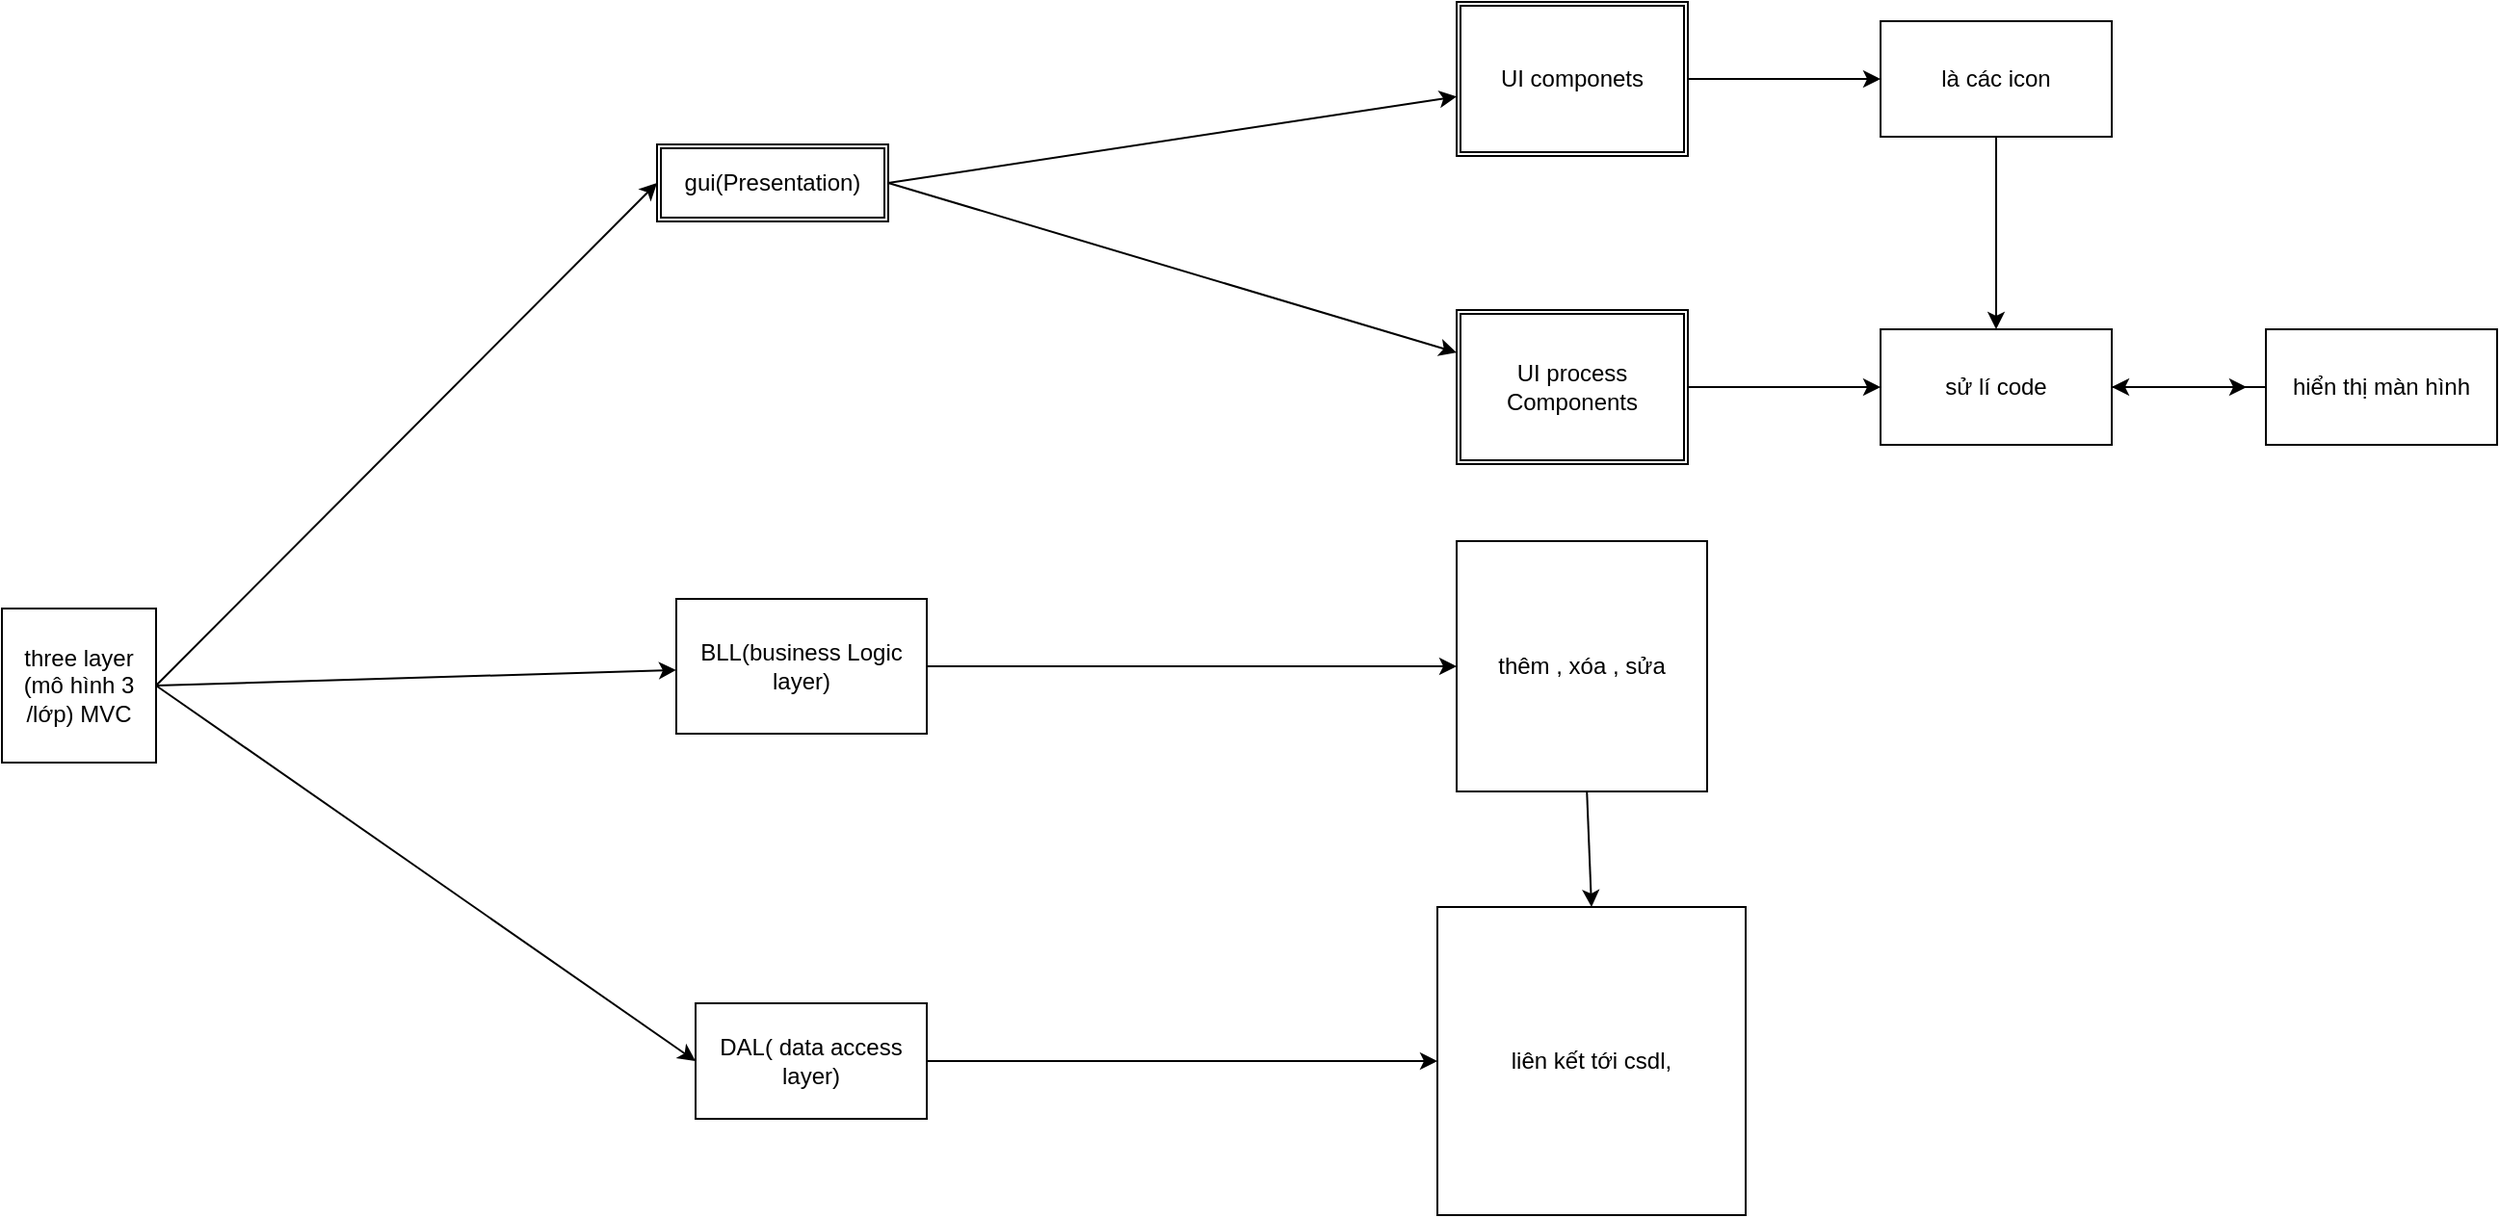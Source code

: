 <mxfile version="16.5.1" type="device" pages="2"><diagram id="skndnFkeCMxIPRSAcpww" name="Page-2"><mxGraphModel dx="1404" dy="356" grid="1" gridSize="10" guides="1" tooltips="1" connect="1" arrows="1" fold="1" page="1" pageScale="1" pageWidth="827" pageHeight="1169" math="0" shadow="0"><root><mxCell id="zzM4jtFLotUjgop-dIz5-0"/><mxCell id="zzM4jtFLotUjgop-dIz5-1" parent="zzM4jtFLotUjgop-dIz5-0"/><mxCell id="96ZDLZ-BP8oNwmTAl0d5-3" style="rounded=0;orthogonalLoop=1;jettySize=auto;html=1;exitX=1;exitY=0.5;exitDx=0;exitDy=0;" parent="zzM4jtFLotUjgop-dIz5-1" source="96ZDLZ-BP8oNwmTAl0d5-0" target="96ZDLZ-BP8oNwmTAl0d5-1" edge="1"><mxGeometry relative="1" as="geometry"/></mxCell><mxCell id="96ZDLZ-BP8oNwmTAl0d5-4" style="edgeStyle=none;rounded=0;orthogonalLoop=1;jettySize=auto;html=1;exitX=1;exitY=0.5;exitDx=0;exitDy=0;" parent="zzM4jtFLotUjgop-dIz5-1" source="96ZDLZ-BP8oNwmTAl0d5-0" target="96ZDLZ-BP8oNwmTAl0d5-2" edge="1"><mxGeometry relative="1" as="geometry"/></mxCell><mxCell id="96ZDLZ-BP8oNwmTAl0d5-0" value="gui(Presentation)" style="shape=ext;double=1;rounded=0;whiteSpace=wrap;html=1;" parent="zzM4jtFLotUjgop-dIz5-1" vertex="1"><mxGeometry x="-280" y="544" width="120" height="40" as="geometry"/></mxCell><mxCell id="96ZDLZ-BP8oNwmTAl0d5-6" style="edgeStyle=none;rounded=0;orthogonalLoop=1;jettySize=auto;html=1;" parent="zzM4jtFLotUjgop-dIz5-1" source="96ZDLZ-BP8oNwmTAl0d5-1" target="96ZDLZ-BP8oNwmTAl0d5-5" edge="1"><mxGeometry relative="1" as="geometry"/></mxCell><mxCell id="96ZDLZ-BP8oNwmTAl0d5-1" value="UI componets" style="shape=ext;double=1;rounded=0;whiteSpace=wrap;html=1;" parent="zzM4jtFLotUjgop-dIz5-1" vertex="1"><mxGeometry x="135" y="470" width="120" height="80" as="geometry"/></mxCell><mxCell id="96ZDLZ-BP8oNwmTAl0d5-8" style="edgeStyle=none;rounded=0;orthogonalLoop=1;jettySize=auto;html=1;exitX=1;exitY=0.5;exitDx=0;exitDy=0;" parent="zzM4jtFLotUjgop-dIz5-1" source="96ZDLZ-BP8oNwmTAl0d5-2" target="96ZDLZ-BP8oNwmTAl0d5-7" edge="1"><mxGeometry relative="1" as="geometry"/></mxCell><mxCell id="96ZDLZ-BP8oNwmTAl0d5-2" value="UI process Components" style="shape=ext;double=1;rounded=0;whiteSpace=wrap;html=1;" parent="zzM4jtFLotUjgop-dIz5-1" vertex="1"><mxGeometry x="135" y="630" width="120" height="80" as="geometry"/></mxCell><mxCell id="96ZDLZ-BP8oNwmTAl0d5-9" style="edgeStyle=none;rounded=0;orthogonalLoop=1;jettySize=auto;html=1;" parent="zzM4jtFLotUjgop-dIz5-1" source="96ZDLZ-BP8oNwmTAl0d5-5" target="96ZDLZ-BP8oNwmTAl0d5-7" edge="1"><mxGeometry relative="1" as="geometry"/></mxCell><mxCell id="96ZDLZ-BP8oNwmTAl0d5-5" value="là các icon" style="rounded=0;whiteSpace=wrap;html=1;" parent="zzM4jtFLotUjgop-dIz5-1" vertex="1"><mxGeometry x="355" y="480" width="120" height="60" as="geometry"/></mxCell><mxCell id="96ZDLZ-BP8oNwmTAl0d5-10" style="edgeStyle=none;rounded=0;orthogonalLoop=1;jettySize=auto;html=1;" parent="zzM4jtFLotUjgop-dIz5-1" source="96ZDLZ-BP8oNwmTAl0d5-7" edge="1"><mxGeometry relative="1" as="geometry"><mxPoint x="545.0" y="670" as="targetPoint"/></mxGeometry></mxCell><mxCell id="96ZDLZ-BP8oNwmTAl0d5-7" value="sử lí code" style="rounded=0;whiteSpace=wrap;html=1;" parent="zzM4jtFLotUjgop-dIz5-1" vertex="1"><mxGeometry x="355" y="640" width="120" height="60" as="geometry"/></mxCell><mxCell id="96ZDLZ-BP8oNwmTAl0d5-12" value="" style="edgeStyle=none;rounded=0;orthogonalLoop=1;jettySize=auto;html=1;" parent="zzM4jtFLotUjgop-dIz5-1" source="96ZDLZ-BP8oNwmTAl0d5-11" target="96ZDLZ-BP8oNwmTAl0d5-7" edge="1"><mxGeometry relative="1" as="geometry"><mxPoint x="545" y="670" as="sourcePoint"/></mxGeometry></mxCell><mxCell id="96ZDLZ-BP8oNwmTAl0d5-11" value="hiển thị màn hình" style="rounded=0;whiteSpace=wrap;html=1;" parent="zzM4jtFLotUjgop-dIz5-1" vertex="1"><mxGeometry x="555" y="640" width="120" height="60" as="geometry"/></mxCell><mxCell id="96ZDLZ-BP8oNwmTAl0d5-19" style="edgeStyle=none;rounded=0;orthogonalLoop=1;jettySize=auto;html=1;exitX=1;exitY=0.5;exitDx=0;exitDy=0;entryX=0;entryY=0.5;entryDx=0;entryDy=0;" parent="zzM4jtFLotUjgop-dIz5-1" source="96ZDLZ-BP8oNwmTAl0d5-14" target="96ZDLZ-BP8oNwmTAl0d5-15" edge="1"><mxGeometry relative="1" as="geometry"/></mxCell><mxCell id="96ZDLZ-BP8oNwmTAl0d5-20" style="edgeStyle=none;rounded=0;orthogonalLoop=1;jettySize=auto;html=1;exitX=1;exitY=0.5;exitDx=0;exitDy=0;" parent="zzM4jtFLotUjgop-dIz5-1" source="96ZDLZ-BP8oNwmTAl0d5-14" target="96ZDLZ-BP8oNwmTAl0d5-17" edge="1"><mxGeometry relative="1" as="geometry"/></mxCell><mxCell id="96ZDLZ-BP8oNwmTAl0d5-24" style="edgeStyle=none;rounded=0;orthogonalLoop=1;jettySize=auto;html=1;exitX=1;exitY=0.5;exitDx=0;exitDy=0;entryX=0;entryY=0.5;entryDx=0;entryDy=0;" parent="zzM4jtFLotUjgop-dIz5-1" source="96ZDLZ-BP8oNwmTAl0d5-14" target="96ZDLZ-BP8oNwmTAl0d5-0" edge="1"><mxGeometry relative="1" as="geometry"/></mxCell><mxCell id="96ZDLZ-BP8oNwmTAl0d5-14" value="three layer&lt;br&gt;(mô hình 3 /lớp) MVC" style="whiteSpace=wrap;html=1;aspect=fixed;" parent="zzM4jtFLotUjgop-dIz5-1" vertex="1"><mxGeometry x="-620" y="785" width="80" height="80" as="geometry"/></mxCell><mxCell id="96ZDLZ-BP8oNwmTAl0d5-18" style="edgeStyle=none;rounded=0;orthogonalLoop=1;jettySize=auto;html=1;exitX=1;exitY=0.5;exitDx=0;exitDy=0;" parent="zzM4jtFLotUjgop-dIz5-1" source="96ZDLZ-BP8oNwmTAl0d5-15" target="96ZDLZ-BP8oNwmTAl0d5-16" edge="1"><mxGeometry relative="1" as="geometry"/></mxCell><mxCell id="96ZDLZ-BP8oNwmTAl0d5-15" value="DAL( data access layer)" style="rounded=0;whiteSpace=wrap;html=1;" parent="zzM4jtFLotUjgop-dIz5-1" vertex="1"><mxGeometry x="-260" y="990" width="120" height="60" as="geometry"/></mxCell><mxCell id="96ZDLZ-BP8oNwmTAl0d5-16" value="liên kết tới csdl,&lt;br&gt;" style="whiteSpace=wrap;html=1;aspect=fixed;" parent="zzM4jtFLotUjgop-dIz5-1" vertex="1"><mxGeometry x="125" y="940" width="160" height="160" as="geometry"/></mxCell><mxCell id="96ZDLZ-BP8oNwmTAl0d5-23" style="edgeStyle=none;rounded=0;orthogonalLoop=1;jettySize=auto;html=1;entryX=0;entryY=0.5;entryDx=0;entryDy=0;" parent="zzM4jtFLotUjgop-dIz5-1" source="96ZDLZ-BP8oNwmTAl0d5-17" target="96ZDLZ-BP8oNwmTAl0d5-21" edge="1"><mxGeometry relative="1" as="geometry"/></mxCell><mxCell id="96ZDLZ-BP8oNwmTAl0d5-17" value="BLL(business Logic layer)" style="rounded=0;whiteSpace=wrap;html=1;" parent="zzM4jtFLotUjgop-dIz5-1" vertex="1"><mxGeometry x="-270" y="780" width="130" height="70" as="geometry"/></mxCell><mxCell id="96ZDLZ-BP8oNwmTAl0d5-22" style="edgeStyle=none;rounded=0;orthogonalLoop=1;jettySize=auto;html=1;entryX=0.5;entryY=0;entryDx=0;entryDy=0;" parent="zzM4jtFLotUjgop-dIz5-1" source="96ZDLZ-BP8oNwmTAl0d5-21" target="96ZDLZ-BP8oNwmTAl0d5-16" edge="1"><mxGeometry relative="1" as="geometry"/></mxCell><mxCell id="96ZDLZ-BP8oNwmTAl0d5-21" value="thêm , xóa , sửa" style="whiteSpace=wrap;html=1;aspect=fixed;" parent="zzM4jtFLotUjgop-dIz5-1" vertex="1"><mxGeometry x="135" y="750" width="130" height="130" as="geometry"/></mxCell></root></mxGraphModel></diagram><diagram id="CsQLd43wZYQV8iZz2RHx" name="Page-3"><mxGraphModel dx="6874" dy="3205" grid="1" gridSize="10" guides="1" tooltips="1" connect="1" arrows="1" fold="1" page="1" pageScale="1" pageWidth="827" pageHeight="1169" math="0" shadow="0"><root><mxCell id="C0bUvjpcadnRiFlXuq8X-0"/><mxCell id="C0bUvjpcadnRiFlXuq8X-1" parent="C0bUvjpcadnRiFlXuq8X-0"/><mxCell id="xE0Kht11QusEzyYOR9jD-29" style="rounded=0;orthogonalLoop=1;jettySize=auto;html=1;exitX=1;exitY=0.5;exitDx=0;exitDy=0;entryX=-0.01;entryY=-0.038;entryDx=0;entryDy=0;entryPerimeter=0;" edge="1" parent="C0bUvjpcadnRiFlXuq8X-1" source="xE0Kht11QusEzyYOR9jD-19" target="xE0Kht11QusEzyYOR9jD-33"><mxGeometry relative="1" as="geometry"><mxPoint x="-40" y="210" as="targetPoint"/></mxGeometry></mxCell><mxCell id="xE0Kht11QusEzyYOR9jD-37" style="edgeStyle=none;rounded=0;orthogonalLoop=1;jettySize=auto;html=1;exitX=1;exitY=0.5;exitDx=0;exitDy=0;entryX=0;entryY=0.5;entryDx=0;entryDy=0;" edge="1" parent="C0bUvjpcadnRiFlXuq8X-1" source="xE0Kht11QusEzyYOR9jD-19" target="xE0Kht11QusEzyYOR9jD-39"><mxGeometry relative="1" as="geometry"><mxPoint x="-28.462" y="440" as="targetPoint"/></mxGeometry></mxCell><mxCell id="xE0Kht11QusEzyYOR9jD-64" style="edgeStyle=none;rounded=0;orthogonalLoop=1;jettySize=auto;html=1;exitX=1;exitY=0.5;exitDx=0;exitDy=0;entryX=0;entryY=0.25;entryDx=0;entryDy=0;" edge="1" parent="C0bUvjpcadnRiFlXuq8X-1" source="xE0Kht11QusEzyYOR9jD-19" target="xE0Kht11QusEzyYOR9jD-65"><mxGeometry relative="1" as="geometry"><mxPoint x="-50" y="924.571" as="targetPoint"/></mxGeometry></mxCell><mxCell id="xE0Kht11QusEzyYOR9jD-86" style="edgeStyle=none;rounded=0;orthogonalLoop=1;jettySize=auto;html=1;exitX=1;exitY=0.5;exitDx=0;exitDy=0;entryX=0;entryY=0.5;entryDx=0;entryDy=0;" edge="1" parent="C0bUvjpcadnRiFlXuq8X-1" source="xE0Kht11QusEzyYOR9jD-19" target="xE0Kht11QusEzyYOR9jD-87"><mxGeometry relative="1" as="geometry"><mxPoint x="-160.0" y="1660" as="targetPoint"/></mxGeometry></mxCell><mxCell id="xE0Kht11QusEzyYOR9jD-105" style="edgeStyle=none;rounded=0;orthogonalLoop=1;jettySize=auto;html=1;exitX=1;exitY=0.5;exitDx=0;exitDy=0;entryX=0;entryY=0.5;entryDx=0;entryDy=0;" edge="1" parent="C0bUvjpcadnRiFlXuq8X-1" source="xE0Kht11QusEzyYOR9jD-19" target="xE0Kht11QusEzyYOR9jD-107"><mxGeometry relative="1" as="geometry"><mxPoint x="-440" y="2170" as="targetPoint"/></mxGeometry></mxCell><mxCell id="xE0Kht11QusEzyYOR9jD-19" value="GUI" style="rounded=0;whiteSpace=wrap;html=1;" vertex="1" parent="C0bUvjpcadnRiFlXuq8X-1"><mxGeometry x="-920" y="760" width="130" height="60" as="geometry"/></mxCell><mxCell id="xE0Kht11QusEzyYOR9jD-25" value="GIAO DIỆN ĐĂNG NHẬP" style="text;html=1;align=center;verticalAlign=middle;resizable=0;points=[];autosize=1;strokeColor=none;fillColor=none;" vertex="1" parent="C0bUvjpcadnRiFlXuq8X-1"><mxGeometry x="35" y="80" width="150" height="20" as="geometry"/></mxCell><mxCell id="xE0Kht11QusEzyYOR9jD-31" value="DANGNHAP" style="swimlane;fontStyle=0;childLayout=stackLayout;horizontal=1;startSize=30;horizontalStack=0;resizeParent=1;resizeParentMax=0;resizeLast=0;collapsible=1;marginBottom=0;" vertex="1" parent="C0bUvjpcadnRiFlXuq8X-1"><mxGeometry x="50" y="140" width="140" height="90" as="geometry"/></mxCell><mxCell id="xE0Kht11QusEzyYOR9jD-32" value="mat khau" style="text;strokeColor=none;fillColor=none;align=left;verticalAlign=middle;spacingLeft=4;spacingRight=4;overflow=hidden;points=[[0,0.5],[1,0.5]];portConstraint=eastwest;rotatable=0;" vertex="1" parent="xE0Kht11QusEzyYOR9jD-31"><mxGeometry y="30" width="140" height="30" as="geometry"/></mxCell><mxCell id="xE0Kht11QusEzyYOR9jD-33" value="ten dang nhap" style="text;strokeColor=none;fillColor=none;align=left;verticalAlign=middle;spacingLeft=4;spacingRight=4;overflow=hidden;points=[[0,0.5],[1,0.5]];portConstraint=eastwest;rotatable=0;" vertex="1" parent="xE0Kht11QusEzyYOR9jD-31"><mxGeometry y="60" width="140" height="30" as="geometry"/></mxCell><mxCell id="xE0Kht11QusEzyYOR9jD-35" value="GIAO DIỆN QUẢN LÝ NHÂN VIÊN" style="text;html=1;align=center;verticalAlign=middle;resizable=0;points=[];autosize=1;strokeColor=none;fillColor=none;" vertex="1" parent="C0bUvjpcadnRiFlXuq8X-1"><mxGeometry x="-50" y="320" width="200" height="20" as="geometry"/></mxCell><mxCell id="xE0Kht11QusEzyYOR9jD-48" style="edgeStyle=none;rounded=0;orthogonalLoop=1;jettySize=auto;html=1;exitX=1;exitY=0.5;exitDx=0;exitDy=0;" edge="1" parent="C0bUvjpcadnRiFlXuq8X-1" source="xE0Kht11QusEzyYOR9jD-39" target="xE0Kht11QusEzyYOR9jD-49"><mxGeometry relative="1" as="geometry"><mxPoint x="580.0" y="450.25" as="targetPoint"/></mxGeometry></mxCell><mxCell id="xE0Kht11QusEzyYOR9jD-39" value="BLL" style="rounded=0;whiteSpace=wrap;html=1;" vertex="1" parent="C0bUvjpcadnRiFlXuq8X-1"><mxGeometry x="40" y="420" width="140" height="60" as="geometry"/></mxCell><mxCell id="xE0Kht11QusEzyYOR9jD-44" style="edgeStyle=none;rounded=0;orthogonalLoop=1;jettySize=auto;html=1;entryX=0.5;entryY=1;entryDx=0;entryDy=0;" edge="1" parent="C0bUvjpcadnRiFlXuq8X-1" source="xE0Kht11QusEzyYOR9jD-40" target="xE0Kht11QusEzyYOR9jD-39"><mxGeometry relative="1" as="geometry"/></mxCell><mxCell id="xE0Kht11QusEzyYOR9jD-40" value="thêm" style="rounded=0;whiteSpace=wrap;html=1;" vertex="1" parent="C0bUvjpcadnRiFlXuq8X-1"><mxGeometry x="-175" y="662.5" width="110" height="40" as="geometry"/></mxCell><mxCell id="xE0Kht11QusEzyYOR9jD-45" style="edgeStyle=none;rounded=0;orthogonalLoop=1;jettySize=auto;html=1;entryX=0.5;entryY=1;entryDx=0;entryDy=0;" edge="1" parent="C0bUvjpcadnRiFlXuq8X-1" source="xE0Kht11QusEzyYOR9jD-41" target="xE0Kht11QusEzyYOR9jD-39"><mxGeometry relative="1" as="geometry"/></mxCell><mxCell id="xE0Kht11QusEzyYOR9jD-41" value="xóa" style="rounded=0;whiteSpace=wrap;html=1;" vertex="1" parent="C0bUvjpcadnRiFlXuq8X-1"><mxGeometry x="-10" y="662.5" width="110" height="37.5" as="geometry"/></mxCell><mxCell id="xE0Kht11QusEzyYOR9jD-46" style="edgeStyle=none;rounded=0;orthogonalLoop=1;jettySize=auto;html=1;" edge="1" parent="C0bUvjpcadnRiFlXuq8X-1" source="xE0Kht11QusEzyYOR9jD-42"><mxGeometry relative="1" as="geometry"><mxPoint x="110" y="480" as="targetPoint"/></mxGeometry></mxCell><mxCell id="xE0Kht11QusEzyYOR9jD-42" value="sửa" style="rounded=0;whiteSpace=wrap;html=1;" vertex="1" parent="C0bUvjpcadnRiFlXuq8X-1"><mxGeometry x="140" y="663.75" width="100" height="37.5" as="geometry"/></mxCell><mxCell id="xE0Kht11QusEzyYOR9jD-47" style="edgeStyle=none;rounded=0;orthogonalLoop=1;jettySize=auto;html=1;entryX=0.5;entryY=1;entryDx=0;entryDy=0;" edge="1" parent="C0bUvjpcadnRiFlXuq8X-1" source="xE0Kht11QusEzyYOR9jD-43" target="xE0Kht11QusEzyYOR9jD-39"><mxGeometry relative="1" as="geometry"/></mxCell><mxCell id="xE0Kht11QusEzyYOR9jD-43" value="thoát" style="rounded=0;whiteSpace=wrap;html=1;" vertex="1" parent="C0bUvjpcadnRiFlXuq8X-1"><mxGeometry x="293" y="660" width="97" height="40" as="geometry"/></mxCell><mxCell id="xE0Kht11QusEzyYOR9jD-52" style="edgeStyle=none;rounded=0;orthogonalLoop=1;jettySize=auto;html=1;entryX=-0.003;entryY=0.168;entryDx=0;entryDy=0;entryPerimeter=0;" edge="1" parent="C0bUvjpcadnRiFlXuq8X-1" source="xE0Kht11QusEzyYOR9jD-49" target="xE0Kht11QusEzyYOR9jD-57"><mxGeometry relative="1" as="geometry"><mxPoint x="890" y="450.25" as="targetPoint"/></mxGeometry></mxCell><mxCell id="xE0Kht11QusEzyYOR9jD-49" value="DALNHANSU" style="rounded=0;whiteSpace=wrap;html=1;" vertex="1" parent="C0bUvjpcadnRiFlXuq8X-1"><mxGeometry x="460.0" y="420" width="120" height="60" as="geometry"/></mxCell><mxCell id="xE0Kht11QusEzyYOR9jD-51" style="edgeStyle=none;rounded=0;orthogonalLoop=1;jettySize=auto;html=1;exitX=0.5;exitY=0;exitDx=0;exitDy=0;entryX=0.5;entryY=1;entryDx=0;entryDy=0;" edge="1" parent="C0bUvjpcadnRiFlXuq8X-1" source="xE0Kht11QusEzyYOR9jD-50" target="xE0Kht11QusEzyYOR9jD-49"><mxGeometry relative="1" as="geometry"/></mxCell><mxCell id="xE0Kht11QusEzyYOR9jD-50" value="TblNHANVIEN" style="rounded=0;whiteSpace=wrap;html=1;" vertex="1" parent="C0bUvjpcadnRiFlXuq8X-1"><mxGeometry x="445" y="630" width="150" height="60" as="geometry"/></mxCell><mxCell id="xE0Kht11QusEzyYOR9jD-57" value="DataConnection" style="swimlane;fontStyle=1;align=center;verticalAlign=top;childLayout=stackLayout;horizontal=1;startSize=26;horizontalStack=0;resizeParent=1;resizeParentMax=0;resizeLast=0;collapsible=1;marginBottom=0;" vertex="1" parent="C0bUvjpcadnRiFlXuq8X-1"><mxGeometry x="1310" y="1286" width="330" height="140" as="geometry"/></mxCell><mxCell id="xE0Kht11QusEzyYOR9jD-58" value="+ dataConStr : String" style="text;strokeColor=none;fillColor=none;align=left;verticalAlign=top;spacingLeft=4;spacingRight=4;overflow=hidden;rotatable=0;points=[[0,0.5],[1,0.5]];portConstraint=eastwest;" vertex="1" parent="xE0Kht11QusEzyYOR9jD-57"><mxGeometry y="26" width="330" height="26" as="geometry"/></mxCell><mxCell id="xE0Kht11QusEzyYOR9jD-59" value="" style="line;strokeWidth=1;fillColor=none;align=left;verticalAlign=middle;spacingTop=-1;spacingLeft=3;spacingRight=3;rotatable=0;labelPosition=right;points=[];portConstraint=eastwest;" vertex="1" parent="xE0Kht11QusEzyYOR9jD-57"><mxGeometry y="52" width="330" height="8" as="geometry"/></mxCell><mxCell id="xE0Kht11QusEzyYOR9jD-60" value="+ DataConnection()&#10;+ SqlConnection getConnect()" style="text;strokeColor=none;fillColor=none;align=left;verticalAlign=top;spacingLeft=4;spacingRight=4;overflow=hidden;rotatable=0;points=[[0,0.5],[1,0.5]];portConstraint=eastwest;" vertex="1" parent="xE0Kht11QusEzyYOR9jD-57"><mxGeometry y="60" width="330" height="80" as="geometry"/></mxCell><mxCell id="xE0Kht11QusEzyYOR9jD-62" value="SQL" style="shape=note;whiteSpace=wrap;html=1;backgroundOutline=1;darkOpacity=0.05;" vertex="1" parent="C0bUvjpcadnRiFlXuq8X-1"><mxGeometry x="1850" y="1240" width="140" height="170" as="geometry"/></mxCell><mxCell id="xE0Kht11QusEzyYOR9jD-63" style="edgeStyle=none;rounded=0;orthogonalLoop=1;jettySize=auto;html=1;" edge="1" parent="C0bUvjpcadnRiFlXuq8X-1" source="xE0Kht11QusEzyYOR9jD-58" target="xE0Kht11QusEzyYOR9jD-62"><mxGeometry relative="1" as="geometry"/></mxCell><mxCell id="xE0Kht11QusEzyYOR9jD-76" style="edgeStyle=none;rounded=0;orthogonalLoop=1;jettySize=auto;html=1;" edge="1" parent="C0bUvjpcadnRiFlXuq8X-1" source="xE0Kht11QusEzyYOR9jD-65" target="xE0Kht11QusEzyYOR9jD-77"><mxGeometry relative="1" as="geometry"><mxPoint x="400" y="1010" as="targetPoint"/></mxGeometry></mxCell><mxCell id="xE0Kht11QusEzyYOR9jD-65" value="BLL" style="rounded=0;whiteSpace=wrap;html=1;" vertex="1" parent="C0bUvjpcadnRiFlXuq8X-1"><mxGeometry x="-110" y="970" width="200" height="70" as="geometry"/></mxCell><mxCell id="xE0Kht11QusEzyYOR9jD-66" value="GIAO DIỆN QUẢN LÝ LƯƠNG" style="text;html=1;align=center;verticalAlign=middle;resizable=0;points=[];autosize=1;strokeColor=none;fillColor=none;" vertex="1" parent="C0bUvjpcadnRiFlXuq8X-1"><mxGeometry x="-120" y="860" width="180" height="20" as="geometry"/></mxCell><mxCell id="xE0Kht11QusEzyYOR9jD-70" style="edgeStyle=none;rounded=0;orthogonalLoop=1;jettySize=auto;html=1;entryX=0.5;entryY=1;entryDx=0;entryDy=0;" edge="1" parent="C0bUvjpcadnRiFlXuq8X-1" source="xE0Kht11QusEzyYOR9jD-67" target="xE0Kht11QusEzyYOR9jD-65"><mxGeometry relative="1" as="geometry"/></mxCell><mxCell id="xE0Kht11QusEzyYOR9jD-67" value="sửa" style="rounded=0;whiteSpace=wrap;html=1;" vertex="1" parent="C0bUvjpcadnRiFlXuq8X-1"><mxGeometry x="-340" y="1140" width="120" height="60" as="geometry"/></mxCell><mxCell id="xE0Kht11QusEzyYOR9jD-71" style="edgeStyle=none;rounded=0;orthogonalLoop=1;jettySize=auto;html=1;" edge="1" parent="C0bUvjpcadnRiFlXuq8X-1" source="xE0Kht11QusEzyYOR9jD-69"><mxGeometry relative="1" as="geometry"><mxPoint x="-10" y="1040.0" as="targetPoint"/></mxGeometry></mxCell><mxCell id="xE0Kht11QusEzyYOR9jD-69" value="tính lương" style="rounded=0;whiteSpace=wrap;html=1;" vertex="1" parent="C0bUvjpcadnRiFlXuq8X-1"><mxGeometry x="-175" y="1140" width="120" height="60" as="geometry"/></mxCell><mxCell id="xE0Kht11QusEzyYOR9jD-73" style="edgeStyle=none;rounded=0;orthogonalLoop=1;jettySize=auto;html=1;exitX=0.5;exitY=0;exitDx=0;exitDy=0;entryX=0.5;entryY=1;entryDx=0;entryDy=0;" edge="1" parent="C0bUvjpcadnRiFlXuq8X-1" source="xE0Kht11QusEzyYOR9jD-72" target="xE0Kht11QusEzyYOR9jD-65"><mxGeometry relative="1" as="geometry"/></mxCell><mxCell id="xE0Kht11QusEzyYOR9jD-72" value="thoát" style="rounded=0;whiteSpace=wrap;html=1;" vertex="1" parent="C0bUvjpcadnRiFlXuq8X-1"><mxGeometry x="-20" y="1140" width="120" height="60" as="geometry"/></mxCell><mxCell id="xE0Kht11QusEzyYOR9jD-74" style="edgeStyle=none;rounded=0;orthogonalLoop=1;jettySize=auto;html=1;exitX=0.5;exitY=0;exitDx=0;exitDy=0;entryX=0.5;entryY=1;entryDx=0;entryDy=0;" edge="1" parent="C0bUvjpcadnRiFlXuq8X-1" source="xE0Kht11QusEzyYOR9jD-75" target="xE0Kht11QusEzyYOR9jD-65"><mxGeometry relative="1" as="geometry"><mxPoint x="150" y="1030" as="targetPoint"/></mxGeometry></mxCell><mxCell id="xE0Kht11QusEzyYOR9jD-75" value="xóa" style="rounded=0;whiteSpace=wrap;html=1;" vertex="1" parent="C0bUvjpcadnRiFlXuq8X-1"><mxGeometry x="140" y="1140" width="120" height="60" as="geometry"/></mxCell><mxCell id="xE0Kht11QusEzyYOR9jD-80" style="edgeStyle=none;rounded=0;orthogonalLoop=1;jettySize=auto;html=1;exitX=1;exitY=0.5;exitDx=0;exitDy=0;entryX=-0.003;entryY=-0.004;entryDx=0;entryDy=0;entryPerimeter=0;" edge="1" parent="C0bUvjpcadnRiFlXuq8X-1" source="xE0Kht11QusEzyYOR9jD-77" target="xE0Kht11QusEzyYOR9jD-60"><mxGeometry relative="1" as="geometry"><mxPoint x="650" y="1010.222" as="targetPoint"/></mxGeometry></mxCell><mxCell id="xE0Kht11QusEzyYOR9jD-77" value="DALNHANSU" style="rounded=0;whiteSpace=wrap;html=1;" vertex="1" parent="C0bUvjpcadnRiFlXuq8X-1"><mxGeometry x="380" y="980" width="120" height="60" as="geometry"/></mxCell><mxCell id="xE0Kht11QusEzyYOR9jD-79" style="edgeStyle=none;rounded=0;orthogonalLoop=1;jettySize=auto;html=1;" edge="1" parent="C0bUvjpcadnRiFlXuq8X-1" source="xE0Kht11QusEzyYOR9jD-78" target="xE0Kht11QusEzyYOR9jD-77"><mxGeometry relative="1" as="geometry"/></mxCell><mxCell id="xE0Kht11QusEzyYOR9jD-78" value="TbllLuong" style="rounded=0;whiteSpace=wrap;html=1;" vertex="1" parent="C0bUvjpcadnRiFlXuq8X-1"><mxGeometry x="380" y="1130" width="120" height="60" as="geometry"/></mxCell><mxCell id="xE0Kht11QusEzyYOR9jD-100" style="edgeStyle=none;rounded=0;orthogonalLoop=1;jettySize=auto;html=1;" edge="1" parent="C0bUvjpcadnRiFlXuq8X-1" source="xE0Kht11QusEzyYOR9jD-87" target="xE0Kht11QusEzyYOR9jD-101"><mxGeometry relative="1" as="geometry"><mxPoint x="110.0" y="1535" as="targetPoint"/></mxGeometry></mxCell><mxCell id="xE0Kht11QusEzyYOR9jD-87" value="BLL" style="rounded=0;whiteSpace=wrap;html=1;" vertex="1" parent="C0bUvjpcadnRiFlXuq8X-1"><mxGeometry x="-270" y="1500" width="150" height="70" as="geometry"/></mxCell><mxCell id="xE0Kht11QusEzyYOR9jD-88" value="GIAO DIỆN QUẢN LÝ PHÒNG BAN" style="text;html=1;align=center;verticalAlign=middle;resizable=0;points=[];autosize=1;strokeColor=none;fillColor=none;" vertex="1" parent="C0bUvjpcadnRiFlXuq8X-1"><mxGeometry x="-270" y="1420" width="210" height="20" as="geometry"/></mxCell><mxCell id="xE0Kht11QusEzyYOR9jD-89" value="thoát" style="rounded=0;whiteSpace=wrap;html=1;" vertex="1" parent="C0bUvjpcadnRiFlXuq8X-1"><mxGeometry x="293" y="660" width="97" height="40" as="geometry"/></mxCell><mxCell id="xE0Kht11QusEzyYOR9jD-90" value="sửa" style="rounded=0;whiteSpace=wrap;html=1;" vertex="1" parent="C0bUvjpcadnRiFlXuq8X-1"><mxGeometry x="140" y="663.75" width="100" height="37.5" as="geometry"/></mxCell><mxCell id="xE0Kht11QusEzyYOR9jD-91" value="xóa" style="rounded=0;whiteSpace=wrap;html=1;" vertex="1" parent="C0bUvjpcadnRiFlXuq8X-1"><mxGeometry x="-10" y="662.5" width="110" height="37.5" as="geometry"/></mxCell><mxCell id="xE0Kht11QusEzyYOR9jD-92" style="edgeStyle=none;rounded=0;orthogonalLoop=1;jettySize=auto;html=1;entryX=0.401;entryY=1.021;entryDx=0;entryDy=0;entryPerimeter=0;" edge="1" parent="C0bUvjpcadnRiFlXuq8X-1" source="xE0Kht11QusEzyYOR9jD-93" target="xE0Kht11QusEzyYOR9jD-87"><mxGeometry relative="1" as="geometry"><mxPoint x="-180" y="1560" as="targetPoint"/></mxGeometry></mxCell><mxCell id="xE0Kht11QusEzyYOR9jD-93" value="thêm" style="rounded=0;whiteSpace=wrap;html=1;" vertex="1" parent="C0bUvjpcadnRiFlXuq8X-1"><mxGeometry x="-465" y="1742.5" width="110" height="40" as="geometry"/></mxCell><mxCell id="xE0Kht11QusEzyYOR9jD-94" style="edgeStyle=none;rounded=0;orthogonalLoop=1;jettySize=auto;html=1;entryX=0.452;entryY=1.05;entryDx=0;entryDy=0;entryPerimeter=0;" edge="1" parent="C0bUvjpcadnRiFlXuq8X-1" target="xE0Kht11QusEzyYOR9jD-87"><mxGeometry relative="1" as="geometry"><mxPoint x="-238.944" y="1742.5" as="sourcePoint"/><mxPoint x="-180" y="1560" as="targetPoint"/></mxGeometry></mxCell><mxCell id="xE0Kht11QusEzyYOR9jD-95" style="edgeStyle=none;rounded=0;orthogonalLoop=1;jettySize=auto;html=1;entryX=0.5;entryY=1;entryDx=0;entryDy=0;" edge="1" parent="C0bUvjpcadnRiFlXuq8X-1" source="xE0Kht11QusEzyYOR9jD-98" target="xE0Kht11QusEzyYOR9jD-87"><mxGeometry relative="1" as="geometry"><mxPoint x="-180" y="1560" as="targetPoint"/><mxPoint x="-107.407" y="1743.75" as="sourcePoint"/></mxGeometry></mxCell><mxCell id="xE0Kht11QusEzyYOR9jD-96" style="edgeStyle=none;rounded=0;orthogonalLoop=1;jettySize=auto;html=1;entryX=0.6;entryY=1;entryDx=0;entryDy=0;entryPerimeter=0;" edge="1" parent="C0bUvjpcadnRiFlXuq8X-1" target="xE0Kht11QusEzyYOR9jD-87"><mxGeometry relative="1" as="geometry"><mxPoint x="28.35" y="1740" as="sourcePoint"/><mxPoint x="-180" y="1560" as="targetPoint"/></mxGeometry></mxCell><mxCell id="xE0Kht11QusEzyYOR9jD-97" value="thoát" style="rounded=0;whiteSpace=wrap;html=1;" vertex="1" parent="C0bUvjpcadnRiFlXuq8X-1"><mxGeometry x="-7" y="1743.75" width="97" height="40" as="geometry"/></mxCell><mxCell id="xE0Kht11QusEzyYOR9jD-98" value="sửa" style="rounded=0;whiteSpace=wrap;html=1;" vertex="1" parent="C0bUvjpcadnRiFlXuq8X-1"><mxGeometry x="-150" y="1743.75" width="100" height="37.5" as="geometry"/></mxCell><mxCell id="xE0Kht11QusEzyYOR9jD-99" value="xóa" style="rounded=0;whiteSpace=wrap;html=1;" vertex="1" parent="C0bUvjpcadnRiFlXuq8X-1"><mxGeometry x="-300" y="1742.5" width="110" height="37.5" as="geometry"/></mxCell><mxCell id="xE0Kht11QusEzyYOR9jD-104" style="edgeStyle=none;rounded=0;orthogonalLoop=1;jettySize=auto;html=1;entryX=0;entryY=0.5;entryDx=0;entryDy=0;" edge="1" parent="C0bUvjpcadnRiFlXuq8X-1" source="xE0Kht11QusEzyYOR9jD-101" target="xE0Kht11QusEzyYOR9jD-60"><mxGeometry relative="1" as="geometry"/></mxCell><mxCell id="xE0Kht11QusEzyYOR9jD-101" value="DALNHANSU" style="rounded=0;whiteSpace=wrap;html=1;" vertex="1" parent="C0bUvjpcadnRiFlXuq8X-1"><mxGeometry x="173.0" y="1510" width="120" height="60" as="geometry"/></mxCell><mxCell id="xE0Kht11QusEzyYOR9jD-103" style="edgeStyle=none;rounded=0;orthogonalLoop=1;jettySize=auto;html=1;entryX=0.5;entryY=1;entryDx=0;entryDy=0;" edge="1" parent="C0bUvjpcadnRiFlXuq8X-1" source="xE0Kht11QusEzyYOR9jD-102" target="xE0Kht11QusEzyYOR9jD-101"><mxGeometry relative="1" as="geometry"/></mxCell><mxCell id="xE0Kht11QusEzyYOR9jD-102" value="TblPhongBan" style="rounded=0;whiteSpace=wrap;html=1;" vertex="1" parent="C0bUvjpcadnRiFlXuq8X-1"><mxGeometry x="180" y="1685" width="120" height="60" as="geometry"/></mxCell><mxCell id="xE0Kht11QusEzyYOR9jD-106" value="GIAO DIỆN TÌM KIẾM" style="text;html=1;align=center;verticalAlign=middle;resizable=0;points=[];autosize=1;strokeColor=none;fillColor=none;" vertex="1" parent="C0bUvjpcadnRiFlXuq8X-1"><mxGeometry x="-520" y="1880" width="130" height="20" as="geometry"/></mxCell><mxCell id="xE0Kht11QusEzyYOR9jD-119" style="edgeStyle=none;rounded=0;orthogonalLoop=1;jettySize=auto;html=1;exitX=1;exitY=0.5;exitDx=0;exitDy=0;" edge="1" parent="C0bUvjpcadnRiFlXuq8X-1" source="xE0Kht11QusEzyYOR9jD-107" target="xE0Kht11QusEzyYOR9jD-120"><mxGeometry relative="1" as="geometry"><mxPoint x="-170" y="1975.412" as="targetPoint"/></mxGeometry></mxCell><mxCell id="xE0Kht11QusEzyYOR9jD-107" value="BLL" style="rounded=0;whiteSpace=wrap;html=1;" vertex="1" parent="C0bUvjpcadnRiFlXuq8X-1"><mxGeometry x="-560" y="1940" width="150" height="70" as="geometry"/></mxCell><mxCell id="xE0Kht11QusEzyYOR9jD-111" style="edgeStyle=none;rounded=0;orthogonalLoop=1;jettySize=auto;html=1;exitX=0.5;exitY=0;exitDx=0;exitDy=0;entryX=0.427;entryY=1.017;entryDx=0;entryDy=0;entryPerimeter=0;" edge="1" parent="C0bUvjpcadnRiFlXuq8X-1" source="xE0Kht11QusEzyYOR9jD-108" target="xE0Kht11QusEzyYOR9jD-107"><mxGeometry relative="1" as="geometry"/></mxCell><mxCell id="xE0Kht11QusEzyYOR9jD-108" value="Tìm" style="rounded=0;whiteSpace=wrap;html=1;" vertex="1" parent="C0bUvjpcadnRiFlXuq8X-1"><mxGeometry x="-600" y="2080" width="80" height="40" as="geometry"/></mxCell><mxCell id="xE0Kht11QusEzyYOR9jD-112" style="edgeStyle=none;rounded=0;orthogonalLoop=1;jettySize=auto;html=1;exitX=0.5;exitY=0;exitDx=0;exitDy=0;entryX=0.5;entryY=1;entryDx=0;entryDy=0;" edge="1" parent="C0bUvjpcadnRiFlXuq8X-1" source="xE0Kht11QusEzyYOR9jD-109" target="xE0Kht11QusEzyYOR9jD-107"><mxGeometry relative="1" as="geometry"/></mxCell><mxCell id="xE0Kht11QusEzyYOR9jD-109" value="thoát" style="rounded=0;whiteSpace=wrap;html=1;" vertex="1" parent="C0bUvjpcadnRiFlXuq8X-1"><mxGeometry x="-460" y="2070" width="94" height="50" as="geometry"/></mxCell><mxCell id="xE0Kht11QusEzyYOR9jD-117" style="edgeStyle=none;rounded=0;orthogonalLoop=1;jettySize=auto;html=1;entryX=0.5;entryY=1;entryDx=0;entryDy=0;" edge="1" parent="C0bUvjpcadnRiFlXuq8X-1" source="xE0Kht11QusEzyYOR9jD-115" target="xE0Kht11QusEzyYOR9jD-108"><mxGeometry relative="1" as="geometry"/></mxCell><mxCell id="xE0Kht11QusEzyYOR9jD-115" value="ma nhan vien" style="rounded=0;whiteSpace=wrap;html=1;" vertex="1" parent="C0bUvjpcadnRiFlXuq8X-1"><mxGeometry x="-670" y="2170" width="80" height="40" as="geometry"/></mxCell><mxCell id="xE0Kht11QusEzyYOR9jD-118" style="edgeStyle=none;rounded=0;orthogonalLoop=1;jettySize=auto;html=1;exitX=0.5;exitY=0;exitDx=0;exitDy=0;" edge="1" parent="C0bUvjpcadnRiFlXuq8X-1" source="xE0Kht11QusEzyYOR9jD-116"><mxGeometry relative="1" as="geometry"><mxPoint x="-560" y="2120" as="targetPoint"/></mxGeometry></mxCell><mxCell id="xE0Kht11QusEzyYOR9jD-116" value="ho ten" style="rounded=0;whiteSpace=wrap;html=1;" vertex="1" parent="C0bUvjpcadnRiFlXuq8X-1"><mxGeometry x="-560" y="2170" width="65" height="40" as="geometry"/></mxCell><mxCell id="xE0Kht11QusEzyYOR9jD-124" style="edgeStyle=none;rounded=0;orthogonalLoop=1;jettySize=auto;html=1;exitX=1;exitY=0.5;exitDx=0;exitDy=0;entryX=0;entryY=0.5;entryDx=0;entryDy=0;" edge="1" parent="C0bUvjpcadnRiFlXuq8X-1" source="xE0Kht11QusEzyYOR9jD-120" target="xE0Kht11QusEzyYOR9jD-60"><mxGeometry relative="1" as="geometry"/></mxCell><mxCell id="xE0Kht11QusEzyYOR9jD-120" value="DALNHANSU" style="rounded=0;whiteSpace=wrap;html=1;" vertex="1" parent="C0bUvjpcadnRiFlXuq8X-1"><mxGeometry x="-230" y="1945.412" width="120" height="60" as="geometry"/></mxCell><mxCell id="xE0Kht11QusEzyYOR9jD-122" style="edgeStyle=none;rounded=0;orthogonalLoop=1;jettySize=auto;html=1;entryX=0.5;entryY=1;entryDx=0;entryDy=0;" edge="1" parent="C0bUvjpcadnRiFlXuq8X-1" source="xE0Kht11QusEzyYOR9jD-121" target="xE0Kht11QusEzyYOR9jD-120"><mxGeometry relative="1" as="geometry"/></mxCell><mxCell id="xE0Kht11QusEzyYOR9jD-121" value="TblNhanSu" style="rounded=0;whiteSpace=wrap;html=1;" vertex="1" parent="C0bUvjpcadnRiFlXuq8X-1"><mxGeometry x="-225" y="2120" width="120" height="60" as="geometry"/></mxCell><mxCell id="xE0Kht11QusEzyYOR9jD-125" value="&lt;font style=&quot;font-size: 31px&quot;&gt;Các&amp;nbsp; thực thể&lt;/font&gt;" style="text;html=1;align=center;verticalAlign=middle;resizable=0;points=[];autosize=1;strokeColor=none;fillColor=none;" vertex="1" parent="C0bUvjpcadnRiFlXuq8X-1"><mxGeometry x="520" y="2160" width="200" height="30" as="geometry"/></mxCell><mxCell id="xE0Kht11QusEzyYOR9jD-126" value="&lt;b&gt;tblLuong&lt;/b&gt;(&lt;b&gt;&lt;u&gt;MaLuong&lt;/u&gt;&lt;/b&gt;, LCB(luong co ban), PCCHUCVU,&amp;nbsp; NGAYNHAP, GHICHU)" style="text;html=1;align=center;verticalAlign=middle;resizable=0;points=[];autosize=1;strokeColor=none;fillColor=none;fontSize=31;" vertex="1" parent="C0bUvjpcadnRiFlXuq8X-1"><mxGeometry x="555" y="2240" width="1110" height="40" as="geometry"/></mxCell><mxCell id="xE0Kht11QusEzyYOR9jD-127" value="&lt;p class=&quot;MsoListParagraph&quot; style=&quot;margin: 0cm -5.4pt 10pt 32.2pt ; text-align: justify ; text-indent: -18pt ; line-height: 150% ; font-size: 32px&quot;&gt;&lt;span style=&quot;line-height: 150%&quot;&gt;&lt;b&gt;&lt;font face=&quot;Times New Roman&quot; style=&quot;font-size: 32px&quot;&gt;&amp;nbsp; &amp;nbsp; &amp;nbsp; TblNhanVien&lt;/font&gt;&lt;/b&gt;&lt;/span&gt;&lt;span style=&quot;line-height: 150% ; font-family: &amp;#34;times new roman&amp;#34; , serif&quot;&gt;&lt;b&gt;(&lt;/b&gt;&lt;u style=&quot;font-weight: bold&quot;&gt;MaNV&lt;/u&gt;,&lt;b&gt;MaPhong&lt;/b&gt;, &lt;b&gt;MaBoPhan, MaLuong,&lt;/b&gt; HoTen, NgaySinh, GioiTinh, TTHonNhan, &lt;b&gt;CMND&lt;/b&gt;, NoiCap, ChucVu, LoaiHD, &amp;nbsp;ThoiGian, NgayKy, NgayHetHan, SDT, HocVan,&lt;br&gt;ghichu)&amp;nbsp;&lt;b&gt;&lt;i&gt;&lt;/i&gt;&lt;/b&gt;&lt;/span&gt;&lt;/p&gt;" style="text;html=1;align=center;verticalAlign=middle;resizable=0;points=[];autosize=1;strokeColor=none;fillColor=none;fontSize=31;" vertex="1" parent="C0bUvjpcadnRiFlXuq8X-1"><mxGeometry x="480" y="2320" width="2510" height="120" as="geometry"/></mxCell><mxCell id="xE0Kht11QusEzyYOR9jD-129" value="&lt;p class=&quot;MsoListParagraph&quot; style=&quot;margin: 0cm -5.4pt 10pt 32.2pt ; text-align: justify ; text-indent: -18pt ; line-height: 150% ; font-size: 31px&quot;&gt;&lt;b&gt;&lt;i&gt;&lt;span style=&quot;line-height: 150%&quot;&gt;TblBoPhan &lt;/span&gt;&lt;/i&gt;&lt;/b&gt;&lt;span style=&quot;line-height: 150%&quot;&gt;(&lt;b&gt;&lt;u&gt;MaBP&lt;/u&gt;&lt;/b&gt;,TenBoPhan, NgayThanhLap, GhiChu)&lt;font face=&quot;Times New Roman, serif&quot;&gt;&lt;/font&gt;&lt;/span&gt;&lt;/p&gt;" style="text;html=1;align=center;verticalAlign=middle;resizable=0;points=[];autosize=1;strokeColor=none;fillColor=none;fontSize=32;fontFamily=Times New Roman;" vertex="1" parent="C0bUvjpcadnRiFlXuq8X-1"><mxGeometry x="520" y="2460" width="760" height="70" as="geometry"/></mxCell><mxCell id="xE0Kht11QusEzyYOR9jD-130" value="&lt;p class=&quot;MsoListParagraph&quot; style=&quot;margin: 0cm -5.4pt 10pt 32.2pt ; text-align: justify ; text-indent: -18pt ; line-height: 150%&quot;&gt;&lt;b&gt;&lt;i&gt;&lt;span style=&quot;line-height: 150%&quot;&gt;TblPhongBan&lt;/span&gt;&lt;/i&gt;&lt;/b&gt;&lt;span style=&quot;line-height: 150%&quot;&gt; (&lt;b&gt;MaBoPhan&lt;/b&gt;,&lt;b&gt;&lt;u&gt;MaPhong&lt;/u&gt;&lt;/b&gt;, TenPhong,NgayThanhLap, ghichu)&lt;font face=&quot;Times New Roman, serif&quot;&gt;&lt;/font&gt;&lt;/span&gt;&lt;/p&gt;" style="text;html=1;align=center;verticalAlign=middle;resizable=0;points=[];autosize=1;strokeColor=none;fillColor=none;fontSize=31;fontFamily=Times New Roman;" vertex="1" parent="C0bUvjpcadnRiFlXuq8X-1"><mxGeometry x="520" y="2540" width="970" height="70" as="geometry"/></mxCell><mxCell id="xE0Kht11QusEzyYOR9jD-131" value="&lt;p class=&quot;MsoListParagraph&quot; style=&quot;margin: 0cm -5.4pt 10pt 32.2pt ; text-align: justify ; text-indent: -18pt ; line-height: 150%&quot;&gt;&lt;span style=&quot;line-height: 150%&quot;&gt;&amp;nbsp;&lt;i style=&quot;font-weight: bold&quot;&gt;TblBangCongNVCB &lt;/i&gt;&lt;/span&gt;&lt;span style=&quot;line-height: 150%&quot;&gt;(&lt;b&gt;&lt;u&gt;MaNV&lt;/u&gt;&lt;/b&gt;,&lt;b&gt;MaPhong&lt;/b&gt;, &lt;b&gt;MaLuong&lt;/b&gt;, LCB, PhuCapCV, PhuCapkhac, KhenThuong, KyLuat, SoNgayCong,&lt;br&gt;SoNgayNghi, SoNgayLamThemNV, Thang, Nam, GhiChu)&lt;/span&gt;&lt;/p&gt;" style="text;html=1;align=center;verticalAlign=middle;resizable=0;points=[];autosize=1;strokeColor=none;fillColor=none;fontSize=31;fontFamily=Times New Roman;" vertex="1" parent="C0bUvjpcadnRiFlXuq8X-1"><mxGeometry x="480" y="2620" width="1570" height="110" as="geometry"/></mxCell></root></mxGraphModel></diagram></mxfile>